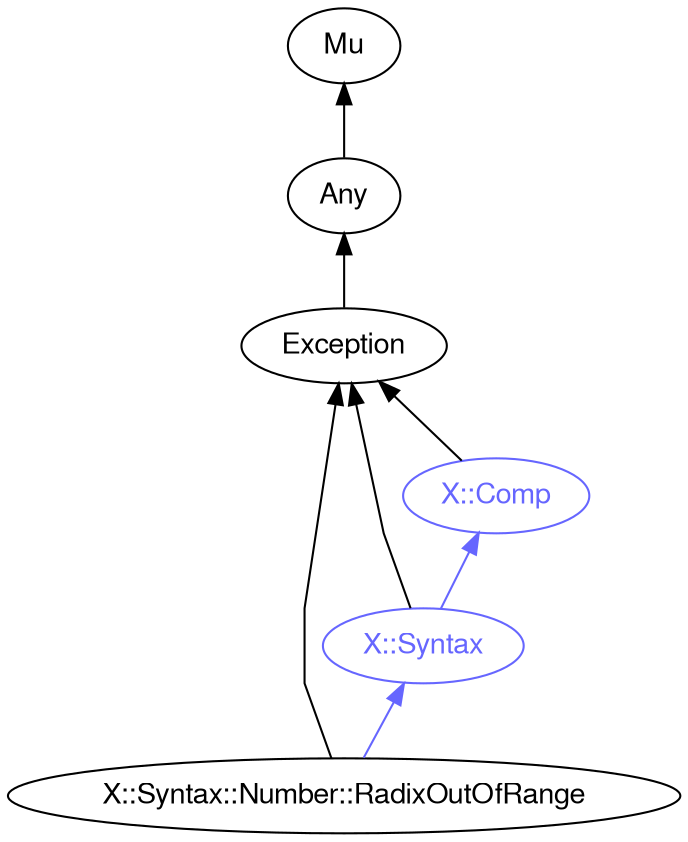 digraph "perl6-type-graph" {
    rankdir=BT;
    splines=polyline;
    overlap=false; 
    // Types
    "X::Syntax::Number::RadixOutOfRange" [color="#000000", fontcolor="#000000", href="/type/X::Syntax::Number::RadixOutOfRange", fontname="FreeSans"];
    "Mu" [color="#000000", fontcolor="#000000", href="/type/Mu", fontname="FreeSans"];
    "Any" [color="#000000", fontcolor="#000000", href="/type/Any", fontname="FreeSans"];
    "Exception" [color="#000000", fontcolor="#000000", href="/type/Exception", fontname="FreeSans"];
    "X::Comp" [color="#6666FF", fontcolor="#6666FF", href="/type/X::Comp", fontname="FreeSans"];
    "X::Syntax" [color="#6666FF", fontcolor="#6666FF", href="/type/X::Syntax", fontname="FreeSans"];

    // Superclasses
    "X::Syntax::Number::RadixOutOfRange" -> "Exception" [color="#000000"];
    "Any" -> "Mu" [color="#000000"];
    "Exception" -> "Any" [color="#000000"];
    "X::Comp" -> "Exception" [color="#000000"];
    "X::Syntax" -> "Exception" [color="#000000"];

    // Roles
    "X::Syntax::Number::RadixOutOfRange" -> "X::Syntax" [color="#6666FF"];
    "X::Syntax" -> "X::Comp" [color="#6666FF"];
}
